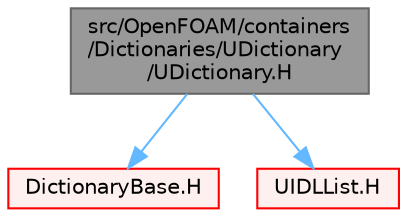 digraph "src/OpenFOAM/containers/Dictionaries/UDictionary/UDictionary.H"
{
 // LATEX_PDF_SIZE
  bgcolor="transparent";
  edge [fontname=Helvetica,fontsize=10,labelfontname=Helvetica,labelfontsize=10];
  node [fontname=Helvetica,fontsize=10,shape=box,height=0.2,width=0.4];
  Node1 [id="Node000001",label="src/OpenFOAM/containers\l/Dictionaries/UDictionary\l/UDictionary.H",height=0.2,width=0.4,color="gray40", fillcolor="grey60", style="filled", fontcolor="black",tooltip=" "];
  Node1 -> Node2 [id="edge1_Node000001_Node000002",color="steelblue1",style="solid",tooltip=" "];
  Node2 [id="Node000002",label="DictionaryBase.H",height=0.2,width=0.4,color="red", fillcolor="#FFF0F0", style="filled",URL="$DictionaryBase_8H.html",tooltip=" "];
  Node1 -> Node112 [id="edge2_Node000001_Node000112",color="steelblue1",style="solid",tooltip=" "];
  Node112 [id="Node000112",label="UIDLList.H",height=0.2,width=0.4,color="red", fillcolor="#FFF0F0", style="filled",URL="$UIDLList_8H.html",tooltip="Intrusive doubly-linked list."];
}
